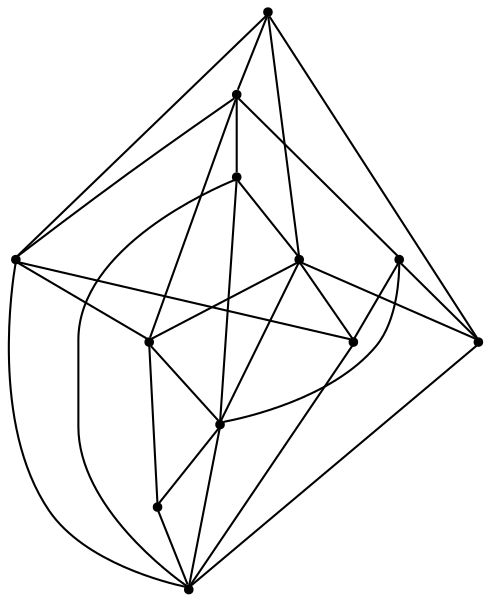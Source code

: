 graph {
  node [shape=point,comment="{\"directed\":false,\"doi\":\"10.4230/LIPIcs.GD.2024.16\",\"figure\":\"4 (1)\"}"]

  v0 [pos="812.2490381423073,531.097910884667"]
  v1 [pos="708.000125807418,656.1651805588606"]
  v2 [pos="695.4918487661542,591.5478838647448"]
  v3 [pos="666.303409965465,504.00000669396184"]
  v4 [pos="578.7345957941975,610.3075801164503"]
  v5 [pos="572.4787401868675,526.930587170629"]
  v6 [pos="703.8319296458669,754.1346732034534"]
  v7 [pos="599.5828901193704,812.5009843265121"]
  v8 [pos="564.1385957113512,739.5457340156054"]
  v9 [pos="597.4988556343985,674.9284373214897"]
  v10 [pos="476.5697894895592,574.8717223089541"]
  v11 [pos="457.80559324516184,720.7859106027956"]

  v0 -- v1 [id="-1",pos="812.2490381423073,531.097910884667 708.000125807418,656.1651805588606 708.000125807418,656.1651805588606 708.000125807418,656.1651805588606"]
  v11 -- v9 [id="-2",pos="457.80559324516184,720.7859106027956 597.4988556343985,674.9284373214897 597.4988556343985,674.9284373214897 597.4988556343985,674.9284373214897"]
  v11 -- v10 [id="-3",pos="457.80559324516184,720.7859106027956 476.5697894895592,574.8717223089541 476.5697894895592,574.8717223089541 476.5697894895592,574.8717223089541"]
  v11 -- v7 [id="-4",pos="457.80559324516184,720.7859106027956 599.5828901193704,812.5009843265121 599.5828901193704,812.5009843265121 599.5828901193704,812.5009843265121"]
  v11 -- v4 [id="-5",pos="457.80559324516184,720.7859106027956 578.7345957941975,610.3075801164503 578.7345957941975,610.3075801164503 578.7345957941975,610.3075801164503"]
  v10 -- v8 [id="-6",pos="476.5697894895592,574.8717223089541 564.1385957113512,739.5457340156054 564.1385957113512,739.5457340156054 564.1385957113512,739.5457340156054"]
  v10 -- v5 [id="-8",pos="476.5697894895592,574.8717223089541 572.4787401868675,526.930587170629 572.4787401868675,526.930587170629 572.4787401868675,526.930587170629"]
  v10 -- v3 [id="-9",pos="476.5697894895592,574.8717223089541 666.303409965465,504.00000669396184 666.303409965465,504.00000669396184 666.303409965465,504.00000669396184"]
  v10 -- v4 [id="-10",pos="476.5697894895592,574.8717223089541 578.7345957941975,610.3075801164503 578.7345957941975,610.3075801164503 578.7345957941975,610.3075801164503"]
  v8 -- v2 [id="-11",pos="564.1385957113512,739.5457340156054 695.4918487661542,591.5478838647448 695.4918487661542,591.5478838647448 695.4918487661542,591.5478838647448"]
  v8 -- v6 [id="-12",pos="564.1385957113512,739.5457340156054 703.8319296458669,754.1346732034534 703.8319296458669,754.1346732034534 703.8319296458669,754.1346732034534"]
  v8 -- v7 [id="-14",pos="564.1385957113512,739.5457340156054 599.5828901193704,812.5009843265121 599.5828901193704,812.5009843265121 599.5828901193704,812.5009843265121"]
  v5 -- v9 [id="-15",pos="572.4787401868675,526.930587170629 597.4988556343985,674.9284373214897 597.4988556343985,674.9284373214897 597.4988556343985,674.9284373214897"]
  v5 -- v2 [id="-16",pos="572.4787401868675,526.930587170629 695.4918487661542,591.5478838647448 695.4918487661542,591.5478838647448 695.4918487661542,591.5478838647448"]
  v5 -- v1 [id="-18",pos="572.4787401868675,526.930587170629 708.000125807418,656.1651805588606 708.000125807418,656.1651805588606 708.000125807418,656.1651805588606"]
  v4 -- v1 [id="-19",pos="578.7345957941975,610.3075801164503 708.000125807418,656.1651805588606 708.000125807418,656.1651805588606 708.000125807418,656.1651805588606"]
  v4 -- v3 [id="-22",pos="578.7345957941975,610.3075801164503 666.303409965465,504.00000669396184 666.303409965465,504.00000669396184 666.303409965465,504.00000669396184"]
  v4 -- v6 [id="-23",pos="578.7345957941975,610.3075801164503 703.8319296458669,754.1346732034534 703.8319296458669,754.1346732034534 703.8319296458669,754.1346732034534"]
  v9 -- v3 [id="-24",pos="597.4988556343985,674.9284373214897 666.303409965465,504.00000669396184 666.303409965465,504.00000669396184 666.303409965465,504.00000669396184"]
  v9 -- v2 [id="-25",pos="597.4988556343985,674.9284373214897 695.4918487661542,591.5478838647448 695.4918487661542,591.5478838647448 695.4918487661542,591.5478838647448"]
  v9 -- v6 [id="-27",pos="597.4988556343985,674.9284373214897 703.8319296458669,754.1346732034534 703.8319296458669,754.1346732034534 703.8319296458669,754.1346732034534"]
  v9 -- v7 [id="-29",pos="597.4988556343985,674.9284373214897 599.5828901193704,812.5009843265121 599.5828901193704,812.5009843265121 599.5828901193704,812.5009843265121"]
  v7 -- v1 [id="-33",pos="599.5828901193704,812.5009843265121 708.000125807418,656.1651805588606 708.000125807418,656.1651805588606 708.000125807418,656.1651805588606"]
  v3 -- v0 [id="-35",pos="666.303409965465,504.00000669396184 812.2490381423073,531.097910884667 812.2490381423073,531.097910884667 812.2490381423073,531.097910884667"]
  v3 -- v2 [id="-37",pos="666.303409965465,504.00000669396184 695.4918487661542,591.5478838647448 695.4918487661542,591.5478838647448 695.4918487661542,591.5478838647448"]
  v2 -- v1 [id="-38",pos="695.4918487661542,591.5478838647448 708.000125807418,656.1651805588606 708.000125807418,656.1651805588606 708.000125807418,656.1651805588606"]
  v2 -- v0 [id="-43",pos="695.4918487661542,591.5478838647448 812.2490381423073,531.097910884667 812.2490381423073,531.097910884667 812.2490381423073,531.097910884667"]
  v6 -- v1 [id="-46",pos="703.8319296458669,754.1346732034534 708.000125807418,656.1651805588606 708.000125807418,656.1651805588606 708.000125807418,656.1651805588606"]
}